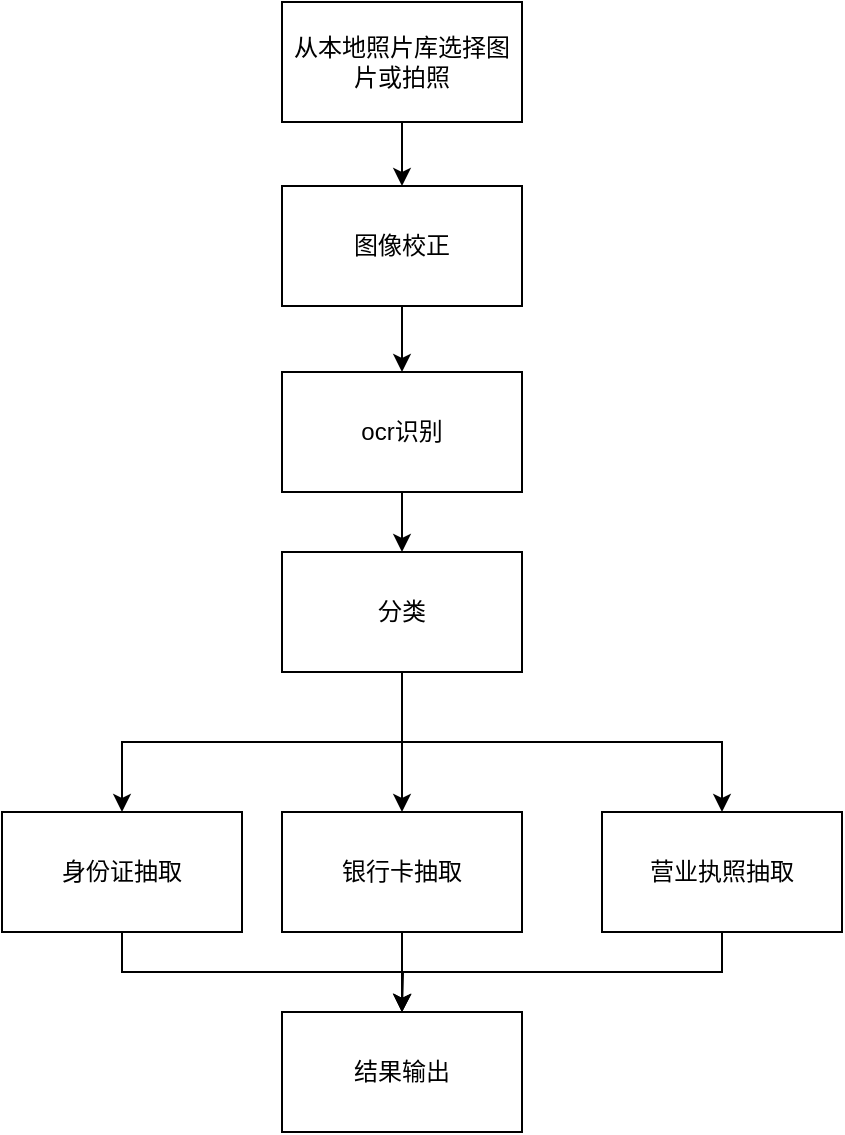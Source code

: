 <mxfile version="28.1.0">
  <diagram name="第 1 页" id="Tm0jpTKAlOAugqDv-KAH">
    <mxGraphModel dx="1034" dy="666" grid="1" gridSize="10" guides="1" tooltips="1" connect="1" arrows="1" fold="1" page="1" pageScale="1" pageWidth="827" pageHeight="1169" math="0" shadow="0">
      <root>
        <mxCell id="0" />
        <mxCell id="1" parent="0" />
        <mxCell id="Odv0EC7HfLSPz2MyTbEf-17" style="edgeStyle=orthogonalEdgeStyle;rounded=0;orthogonalLoop=1;jettySize=auto;html=1;exitX=0.5;exitY=1;exitDx=0;exitDy=0;entryX=0.5;entryY=0;entryDx=0;entryDy=0;" edge="1" parent="1" source="A5T_0Cgz6KIPNBUZ_4g2-1" target="Odv0EC7HfLSPz2MyTbEf-16">
          <mxGeometry relative="1" as="geometry" />
        </mxCell>
        <mxCell id="A5T_0Cgz6KIPNBUZ_4g2-1" value="从本地照片库选择图片或拍照" style="rounded=0;whiteSpace=wrap;html=1;" parent="1" vertex="1">
          <mxGeometry x="300" y="68" width="120" height="60" as="geometry" />
        </mxCell>
        <mxCell id="Odv0EC7HfLSPz2MyTbEf-3" style="edgeStyle=orthogonalEdgeStyle;rounded=0;orthogonalLoop=1;jettySize=auto;html=1;exitX=0.5;exitY=1;exitDx=0;exitDy=0;entryX=0.5;entryY=0;entryDx=0;entryDy=0;" edge="1" parent="1" source="A5T_0Cgz6KIPNBUZ_4g2-2" target="Odv0EC7HfLSPz2MyTbEf-2">
          <mxGeometry relative="1" as="geometry" />
        </mxCell>
        <mxCell id="A5T_0Cgz6KIPNBUZ_4g2-2" value="ocr识别" style="rounded=0;whiteSpace=wrap;html=1;" parent="1" vertex="1">
          <mxGeometry x="300" y="253" width="120" height="60" as="geometry" />
        </mxCell>
        <mxCell id="Odv0EC7HfLSPz2MyTbEf-7" style="edgeStyle=orthogonalEdgeStyle;rounded=0;orthogonalLoop=1;jettySize=auto;html=1;exitX=0.5;exitY=1;exitDx=0;exitDy=0;" edge="1" parent="1" source="Odv0EC7HfLSPz2MyTbEf-2" target="Odv0EC7HfLSPz2MyTbEf-4">
          <mxGeometry relative="1" as="geometry" />
        </mxCell>
        <mxCell id="Odv0EC7HfLSPz2MyTbEf-8" style="edgeStyle=orthogonalEdgeStyle;rounded=0;orthogonalLoop=1;jettySize=auto;html=1;exitX=0.5;exitY=1;exitDx=0;exitDy=0;entryX=0.5;entryY=0;entryDx=0;entryDy=0;" edge="1" parent="1" source="Odv0EC7HfLSPz2MyTbEf-2" target="Odv0EC7HfLSPz2MyTbEf-5">
          <mxGeometry relative="1" as="geometry" />
        </mxCell>
        <mxCell id="Odv0EC7HfLSPz2MyTbEf-9" style="edgeStyle=orthogonalEdgeStyle;rounded=0;orthogonalLoop=1;jettySize=auto;html=1;exitX=0.5;exitY=1;exitDx=0;exitDy=0;entryX=0.5;entryY=0;entryDx=0;entryDy=0;" edge="1" parent="1" source="Odv0EC7HfLSPz2MyTbEf-2" target="Odv0EC7HfLSPz2MyTbEf-6">
          <mxGeometry relative="1" as="geometry" />
        </mxCell>
        <mxCell id="Odv0EC7HfLSPz2MyTbEf-2" value="分类" style="rounded=0;whiteSpace=wrap;html=1;" vertex="1" parent="1">
          <mxGeometry x="300" y="343" width="120" height="60" as="geometry" />
        </mxCell>
        <mxCell id="Odv0EC7HfLSPz2MyTbEf-14" style="edgeStyle=orthogonalEdgeStyle;rounded=0;orthogonalLoop=1;jettySize=auto;html=1;exitX=0.5;exitY=1;exitDx=0;exitDy=0;" edge="1" parent="1" source="Odv0EC7HfLSPz2MyTbEf-4">
          <mxGeometry relative="1" as="geometry">
            <mxPoint x="360" y="573" as="targetPoint" />
          </mxGeometry>
        </mxCell>
        <mxCell id="Odv0EC7HfLSPz2MyTbEf-4" value="身份证抽取" style="rounded=0;whiteSpace=wrap;html=1;" vertex="1" parent="1">
          <mxGeometry x="160" y="473" width="120" height="60" as="geometry" />
        </mxCell>
        <mxCell id="Odv0EC7HfLSPz2MyTbEf-13" style="edgeStyle=orthogonalEdgeStyle;rounded=0;orthogonalLoop=1;jettySize=auto;html=1;exitX=0.5;exitY=1;exitDx=0;exitDy=0;entryX=0.5;entryY=0;entryDx=0;entryDy=0;" edge="1" parent="1" source="Odv0EC7HfLSPz2MyTbEf-5" target="Odv0EC7HfLSPz2MyTbEf-12">
          <mxGeometry relative="1" as="geometry" />
        </mxCell>
        <mxCell id="Odv0EC7HfLSPz2MyTbEf-5" value="银行卡抽取" style="rounded=0;whiteSpace=wrap;html=1;" vertex="1" parent="1">
          <mxGeometry x="300" y="473" width="120" height="60" as="geometry" />
        </mxCell>
        <mxCell id="Odv0EC7HfLSPz2MyTbEf-15" style="edgeStyle=orthogonalEdgeStyle;rounded=0;orthogonalLoop=1;jettySize=auto;html=1;exitX=0.5;exitY=1;exitDx=0;exitDy=0;entryX=0.5;entryY=0;entryDx=0;entryDy=0;" edge="1" parent="1" source="Odv0EC7HfLSPz2MyTbEf-6" target="Odv0EC7HfLSPz2MyTbEf-12">
          <mxGeometry relative="1" as="geometry" />
        </mxCell>
        <mxCell id="Odv0EC7HfLSPz2MyTbEf-6" value="营业执照抽取" style="rounded=0;whiteSpace=wrap;html=1;" vertex="1" parent="1">
          <mxGeometry x="460" y="473" width="120" height="60" as="geometry" />
        </mxCell>
        <mxCell id="Odv0EC7HfLSPz2MyTbEf-12" value="结果输出" style="rounded=0;whiteSpace=wrap;html=1;" vertex="1" parent="1">
          <mxGeometry x="300" y="573" width="120" height="60" as="geometry" />
        </mxCell>
        <mxCell id="Odv0EC7HfLSPz2MyTbEf-18" style="edgeStyle=orthogonalEdgeStyle;rounded=0;orthogonalLoop=1;jettySize=auto;html=1;exitX=0.5;exitY=1;exitDx=0;exitDy=0;entryX=0.5;entryY=0;entryDx=0;entryDy=0;" edge="1" parent="1" source="Odv0EC7HfLSPz2MyTbEf-16" target="A5T_0Cgz6KIPNBUZ_4g2-2">
          <mxGeometry relative="1" as="geometry" />
        </mxCell>
        <mxCell id="Odv0EC7HfLSPz2MyTbEf-16" value="图像校正" style="rounded=0;whiteSpace=wrap;html=1;" vertex="1" parent="1">
          <mxGeometry x="300" y="160" width="120" height="60" as="geometry" />
        </mxCell>
      </root>
    </mxGraphModel>
  </diagram>
</mxfile>

